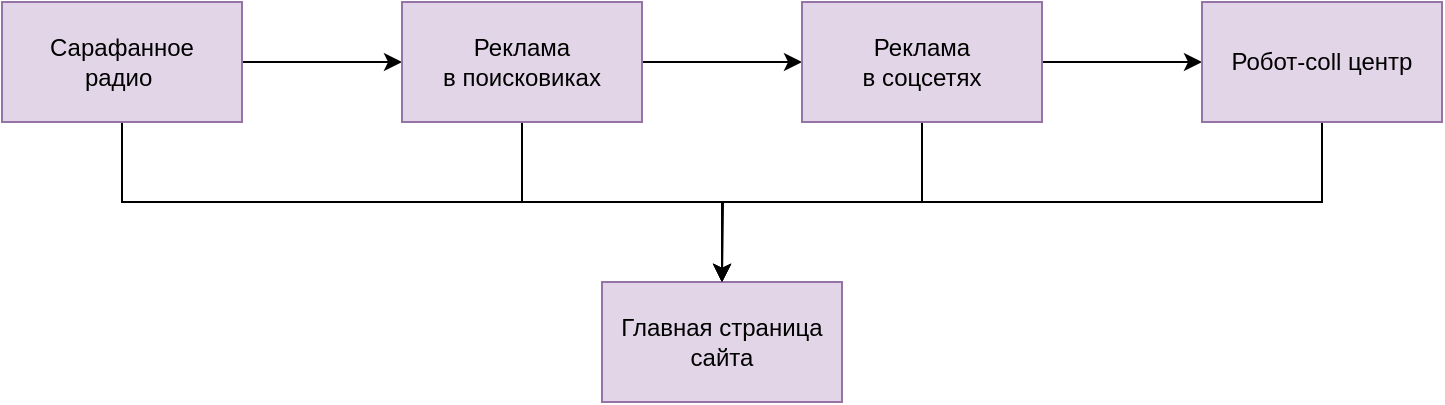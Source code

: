 <mxfile version="12.1.9" type="github" pages="1"><diagram id="YXaspS9LVABVAp1vpSG3" name="Page-1"><mxGraphModel dx="1408" dy="851" grid="1" gridSize="10" guides="1" tooltips="1" connect="1" arrows="1" fold="1" page="1" pageScale="1" pageWidth="827" pageHeight="1169" math="0" shadow="0"><root><mxCell id="0"/><mxCell id="1" parent="0"/><mxCell id="ddMG_MyCuiNsSVoa13au-3" value="" style="edgeStyle=orthogonalEdgeStyle;rounded=0;orthogonalLoop=1;jettySize=auto;html=1;" parent="1" source="ddMG_MyCuiNsSVoa13au-1" target="ddMG_MyCuiNsSVoa13au-2" edge="1"><mxGeometry relative="1" as="geometry"/></mxCell><mxCell id="ddMG_MyCuiNsSVoa13au-11" style="edgeStyle=orthogonalEdgeStyle;rounded=0;orthogonalLoop=1;jettySize=auto;html=1;exitX=0.5;exitY=1;exitDx=0;exitDy=0;" parent="1" source="ddMG_MyCuiNsSVoa13au-1" edge="1"><mxGeometry relative="1" as="geometry"><mxPoint x="400" y="160" as="targetPoint"/></mxGeometry></mxCell><mxCell id="ddMG_MyCuiNsSVoa13au-1" value="Сарафанное&lt;br&gt;радио&amp;nbsp;" style="rounded=0;whiteSpace=wrap;html=1;align=center;fillColor=#e1d5e7;strokeColor=#9673a6;" parent="1" vertex="1"><mxGeometry x="40" y="20" width="120" height="60" as="geometry"/></mxCell><mxCell id="ddMG_MyCuiNsSVoa13au-5" value="" style="edgeStyle=orthogonalEdgeStyle;rounded=0;orthogonalLoop=1;jettySize=auto;html=1;" parent="1" source="ddMG_MyCuiNsSVoa13au-2" target="ddMG_MyCuiNsSVoa13au-4" edge="1"><mxGeometry relative="1" as="geometry"/></mxCell><mxCell id="ddMG_MyCuiNsSVoa13au-9" value="" style="edgeStyle=orthogonalEdgeStyle;rounded=0;orthogonalLoop=1;jettySize=auto;html=1;" parent="1" source="ddMG_MyCuiNsSVoa13au-2" target="ddMG_MyCuiNsSVoa13au-8" edge="1"><mxGeometry relative="1" as="geometry"/></mxCell><mxCell id="ddMG_MyCuiNsSVoa13au-2" value="Реклама&lt;br&gt;в поисковиках" style="rounded=0;whiteSpace=wrap;html=1;align=center;fillColor=#e1d5e7;strokeColor=#9673a6;" parent="1" vertex="1"><mxGeometry x="240" y="20" width="120" height="60" as="geometry"/></mxCell><mxCell id="ddMG_MyCuiNsSVoa13au-8" value="Главная страница&lt;br&gt;сайта" style="rounded=0;whiteSpace=wrap;html=1;align=center;fillColor=#e1d5e7;strokeColor=#9673a6;" parent="1" vertex="1"><mxGeometry x="340" y="160" width="120" height="60" as="geometry"/></mxCell><mxCell id="ddMG_MyCuiNsSVoa13au-7" value="" style="edgeStyle=orthogonalEdgeStyle;rounded=0;orthogonalLoop=1;jettySize=auto;html=1;" parent="1" source="ddMG_MyCuiNsSVoa13au-4" target="ddMG_MyCuiNsSVoa13au-6" edge="1"><mxGeometry relative="1" as="geometry"/></mxCell><mxCell id="ddMG_MyCuiNsSVoa13au-10" style="edgeStyle=orthogonalEdgeStyle;rounded=0;orthogonalLoop=1;jettySize=auto;html=1;entryX=0.5;entryY=0;entryDx=0;entryDy=0;" parent="1" source="ddMG_MyCuiNsSVoa13au-4" target="ddMG_MyCuiNsSVoa13au-8" edge="1"><mxGeometry relative="1" as="geometry"/></mxCell><mxCell id="ddMG_MyCuiNsSVoa13au-4" value="Реклама&lt;br&gt;в соцсетях" style="rounded=0;whiteSpace=wrap;html=1;align=center;fillColor=#e1d5e7;strokeColor=#9673a6;" parent="1" vertex="1"><mxGeometry x="440" y="20" width="120" height="60" as="geometry"/></mxCell><mxCell id="ddMG_MyCuiNsSVoa13au-13" style="edgeStyle=orthogonalEdgeStyle;rounded=0;orthogonalLoop=1;jettySize=auto;html=1;exitX=0.5;exitY=1;exitDx=0;exitDy=0;entryX=0.5;entryY=0;entryDx=0;entryDy=0;" parent="1" source="ddMG_MyCuiNsSVoa13au-6" target="ddMG_MyCuiNsSVoa13au-8" edge="1"><mxGeometry relative="1" as="geometry"/></mxCell><mxCell id="ddMG_MyCuiNsSVoa13au-6" value="Робот-coll центр" style="rounded=0;whiteSpace=wrap;html=1;align=center;fillColor=#e1d5e7;strokeColor=#9673a6;" parent="1" vertex="1"><mxGeometry x="640" y="20" width="120" height="60" as="geometry"/></mxCell></root></mxGraphModel></diagram></mxfile>